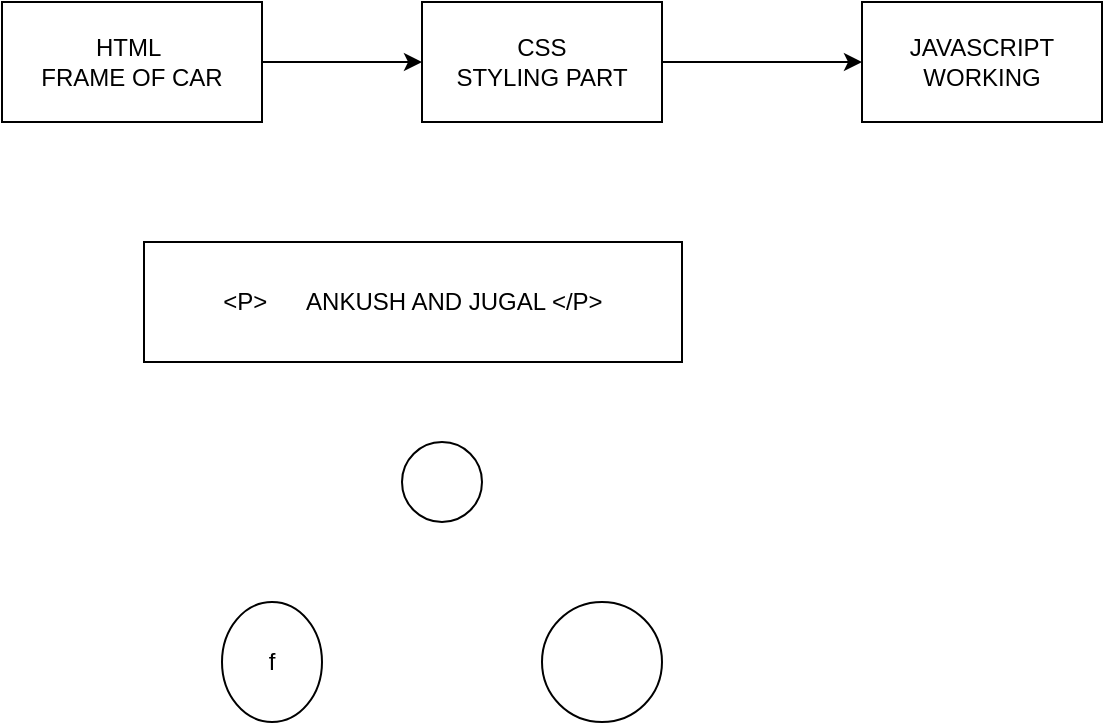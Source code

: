 <mxfile>
    <diagram id="pbqKgEq0tBXUYZPjug2Y" name="Page-1">
        <mxGraphModel dx="424" dy="320" grid="1" gridSize="10" guides="1" tooltips="1" connect="1" arrows="1" fold="1" page="1" pageScale="1" pageWidth="850" pageHeight="1100" math="0" shadow="0">
            <root>
                <mxCell id="0"/>
                <mxCell id="1" parent="0"/>
                <mxCell id="5" style="edgeStyle=none;html=1;" edge="1" parent="1" source="2" target="3">
                    <mxGeometry relative="1" as="geometry"/>
                </mxCell>
                <mxCell id="2" value="HTML&amp;nbsp;&lt;br&gt;FRAME OF CAR" style="whiteSpace=wrap;html=1;" vertex="1" parent="1">
                    <mxGeometry x="120" y="190" width="130" height="60" as="geometry"/>
                </mxCell>
                <mxCell id="6" style="edgeStyle=none;html=1;entryX=0;entryY=0.5;entryDx=0;entryDy=0;" edge="1" parent="1" source="3" target="4">
                    <mxGeometry relative="1" as="geometry"/>
                </mxCell>
                <mxCell id="3" value="CSS&lt;br&gt;STYLING PART" style="whiteSpace=wrap;html=1;" vertex="1" parent="1">
                    <mxGeometry x="330" y="190" width="120" height="60" as="geometry"/>
                </mxCell>
                <mxCell id="4" value="JAVASCRIPT&lt;br&gt;WORKING" style="whiteSpace=wrap;html=1;" vertex="1" parent="1">
                    <mxGeometry x="550" y="190" width="120" height="60" as="geometry"/>
                </mxCell>
                <mxCell id="7" value="&amp;lt;P&amp;gt;&amp;nbsp; &amp;nbsp; &amp;nbsp; ANKUSH AND JUGAL &amp;lt;/P&amp;gt;" style="whiteSpace=wrap;html=1;" vertex="1" parent="1">
                    <mxGeometry x="191" y="310" width="269" height="60" as="geometry"/>
                </mxCell>
                <mxCell id="9" value="" style="ellipse;whiteSpace=wrap;html=1;" vertex="1" parent="1">
                    <mxGeometry x="320" y="410" width="40" height="40" as="geometry"/>
                </mxCell>
                <mxCell id="10" value="f" style="ellipse;whiteSpace=wrap;html=1;" vertex="1" parent="1">
                    <mxGeometry x="230" y="490" width="50" height="60" as="geometry"/>
                </mxCell>
                <mxCell id="11" value="" style="ellipse;whiteSpace=wrap;html=1;" vertex="1" parent="1">
                    <mxGeometry x="390" y="490" width="60" height="60" as="geometry"/>
                </mxCell>
            </root>
        </mxGraphModel>
    </diagram>
</mxfile>
